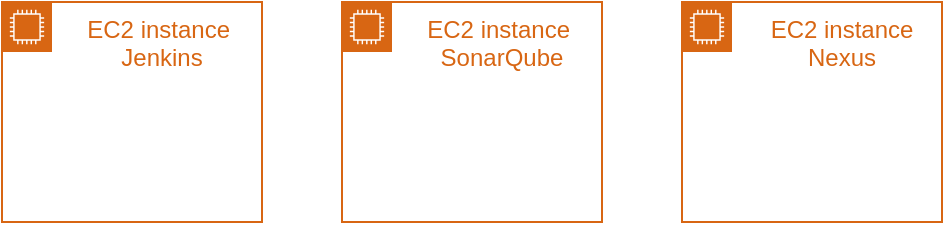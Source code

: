 <mxfile version="20.8.16" type="device"><diagram name="Page-1" id="pAgBtf2X7A4C07O--_1y"><mxGraphModel dx="724" dy="434" grid="1" gridSize="10" guides="1" tooltips="1" connect="1" arrows="1" fold="1" page="1" pageScale="1" pageWidth="850" pageHeight="1100" math="0" shadow="0"><root><mxCell id="0"/><mxCell id="1" parent="0"/><mxCell id="K8aQohfziLCXkrTEmQrx-1" value="EC2 instance&amp;nbsp;&lt;br&gt;Jenkins" style="points=[[0,0],[0.25,0],[0.5,0],[0.75,0],[1,0],[1,0.25],[1,0.5],[1,0.75],[1,1],[0.75,1],[0.5,1],[0.25,1],[0,1],[0,0.75],[0,0.5],[0,0.25]];outlineConnect=0;gradientColor=none;html=1;whiteSpace=wrap;fontSize=12;fontStyle=0;container=1;pointerEvents=0;collapsible=0;recursiveResize=0;shape=mxgraph.aws4.group;grIcon=mxgraph.aws4.group_ec2_instance_contents;strokeColor=#D86613;fillColor=none;verticalAlign=top;align=center;spacingLeft=30;fontColor=#D86613;dashed=0;" vertex="1" parent="1"><mxGeometry x="110" y="30" width="130" height="110" as="geometry"/></mxCell><mxCell id="K8aQohfziLCXkrTEmQrx-3" value="EC2 instance&amp;nbsp;&lt;br&gt;&lt;div style=&quot;&quot;&gt;&lt;span style=&quot;background-color: initial;&quot;&gt;SonarQube&lt;/span&gt;&lt;/div&gt;" style="points=[[0,0],[0.25,0],[0.5,0],[0.75,0],[1,0],[1,0.25],[1,0.5],[1,0.75],[1,1],[0.75,1],[0.5,1],[0.25,1],[0,1],[0,0.75],[0,0.5],[0,0.25]];outlineConnect=0;gradientColor=none;html=1;whiteSpace=wrap;fontSize=12;fontStyle=0;container=1;pointerEvents=0;collapsible=0;recursiveResize=0;shape=mxgraph.aws4.group;grIcon=mxgraph.aws4.group_ec2_instance_contents;strokeColor=#D86613;fillColor=none;verticalAlign=top;align=center;spacingLeft=30;fontColor=#D86613;dashed=0;" vertex="1" parent="1"><mxGeometry x="280" y="30" width="130" height="110" as="geometry"/></mxCell><mxCell id="K8aQohfziLCXkrTEmQrx-5" value="&lt;div style=&quot;&quot;&gt;&lt;span style=&quot;background-color: initial;&quot;&gt;EC2 instance&lt;/span&gt;&lt;/div&gt;&lt;div style=&quot;&quot;&gt;&lt;span style=&quot;background-color: initial;&quot;&gt;Nexus&lt;/span&gt;&lt;/div&gt;" style="points=[[0,0],[0.25,0],[0.5,0],[0.75,0],[1,0],[1,0.25],[1,0.5],[1,0.75],[1,1],[0.75,1],[0.5,1],[0.25,1],[0,1],[0,0.75],[0,0.5],[0,0.25]];outlineConnect=0;gradientColor=none;html=1;whiteSpace=wrap;fontSize=12;fontStyle=0;container=1;pointerEvents=0;collapsible=0;recursiveResize=0;shape=mxgraph.aws4.group;grIcon=mxgraph.aws4.group_ec2_instance_contents;strokeColor=#D86613;fillColor=none;verticalAlign=top;align=center;spacingLeft=30;fontColor=#D86613;dashed=0;" vertex="1" parent="1"><mxGeometry x="450" y="30" width="130" height="110" as="geometry"/></mxCell></root></mxGraphModel></diagram></mxfile>